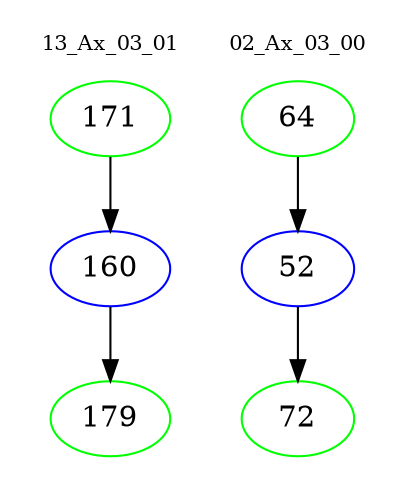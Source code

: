 digraph{
subgraph cluster_0 {
color = white
label = "13_Ax_03_01";
fontsize=10;
T0_171 [label="171", color="green"]
T0_171 -> T0_160 [color="black"]
T0_160 [label="160", color="blue"]
T0_160 -> T0_179 [color="black"]
T0_179 [label="179", color="green"]
}
subgraph cluster_1 {
color = white
label = "02_Ax_03_00";
fontsize=10;
T1_64 [label="64", color="green"]
T1_64 -> T1_52 [color="black"]
T1_52 [label="52", color="blue"]
T1_52 -> T1_72 [color="black"]
T1_72 [label="72", color="green"]
}
}
